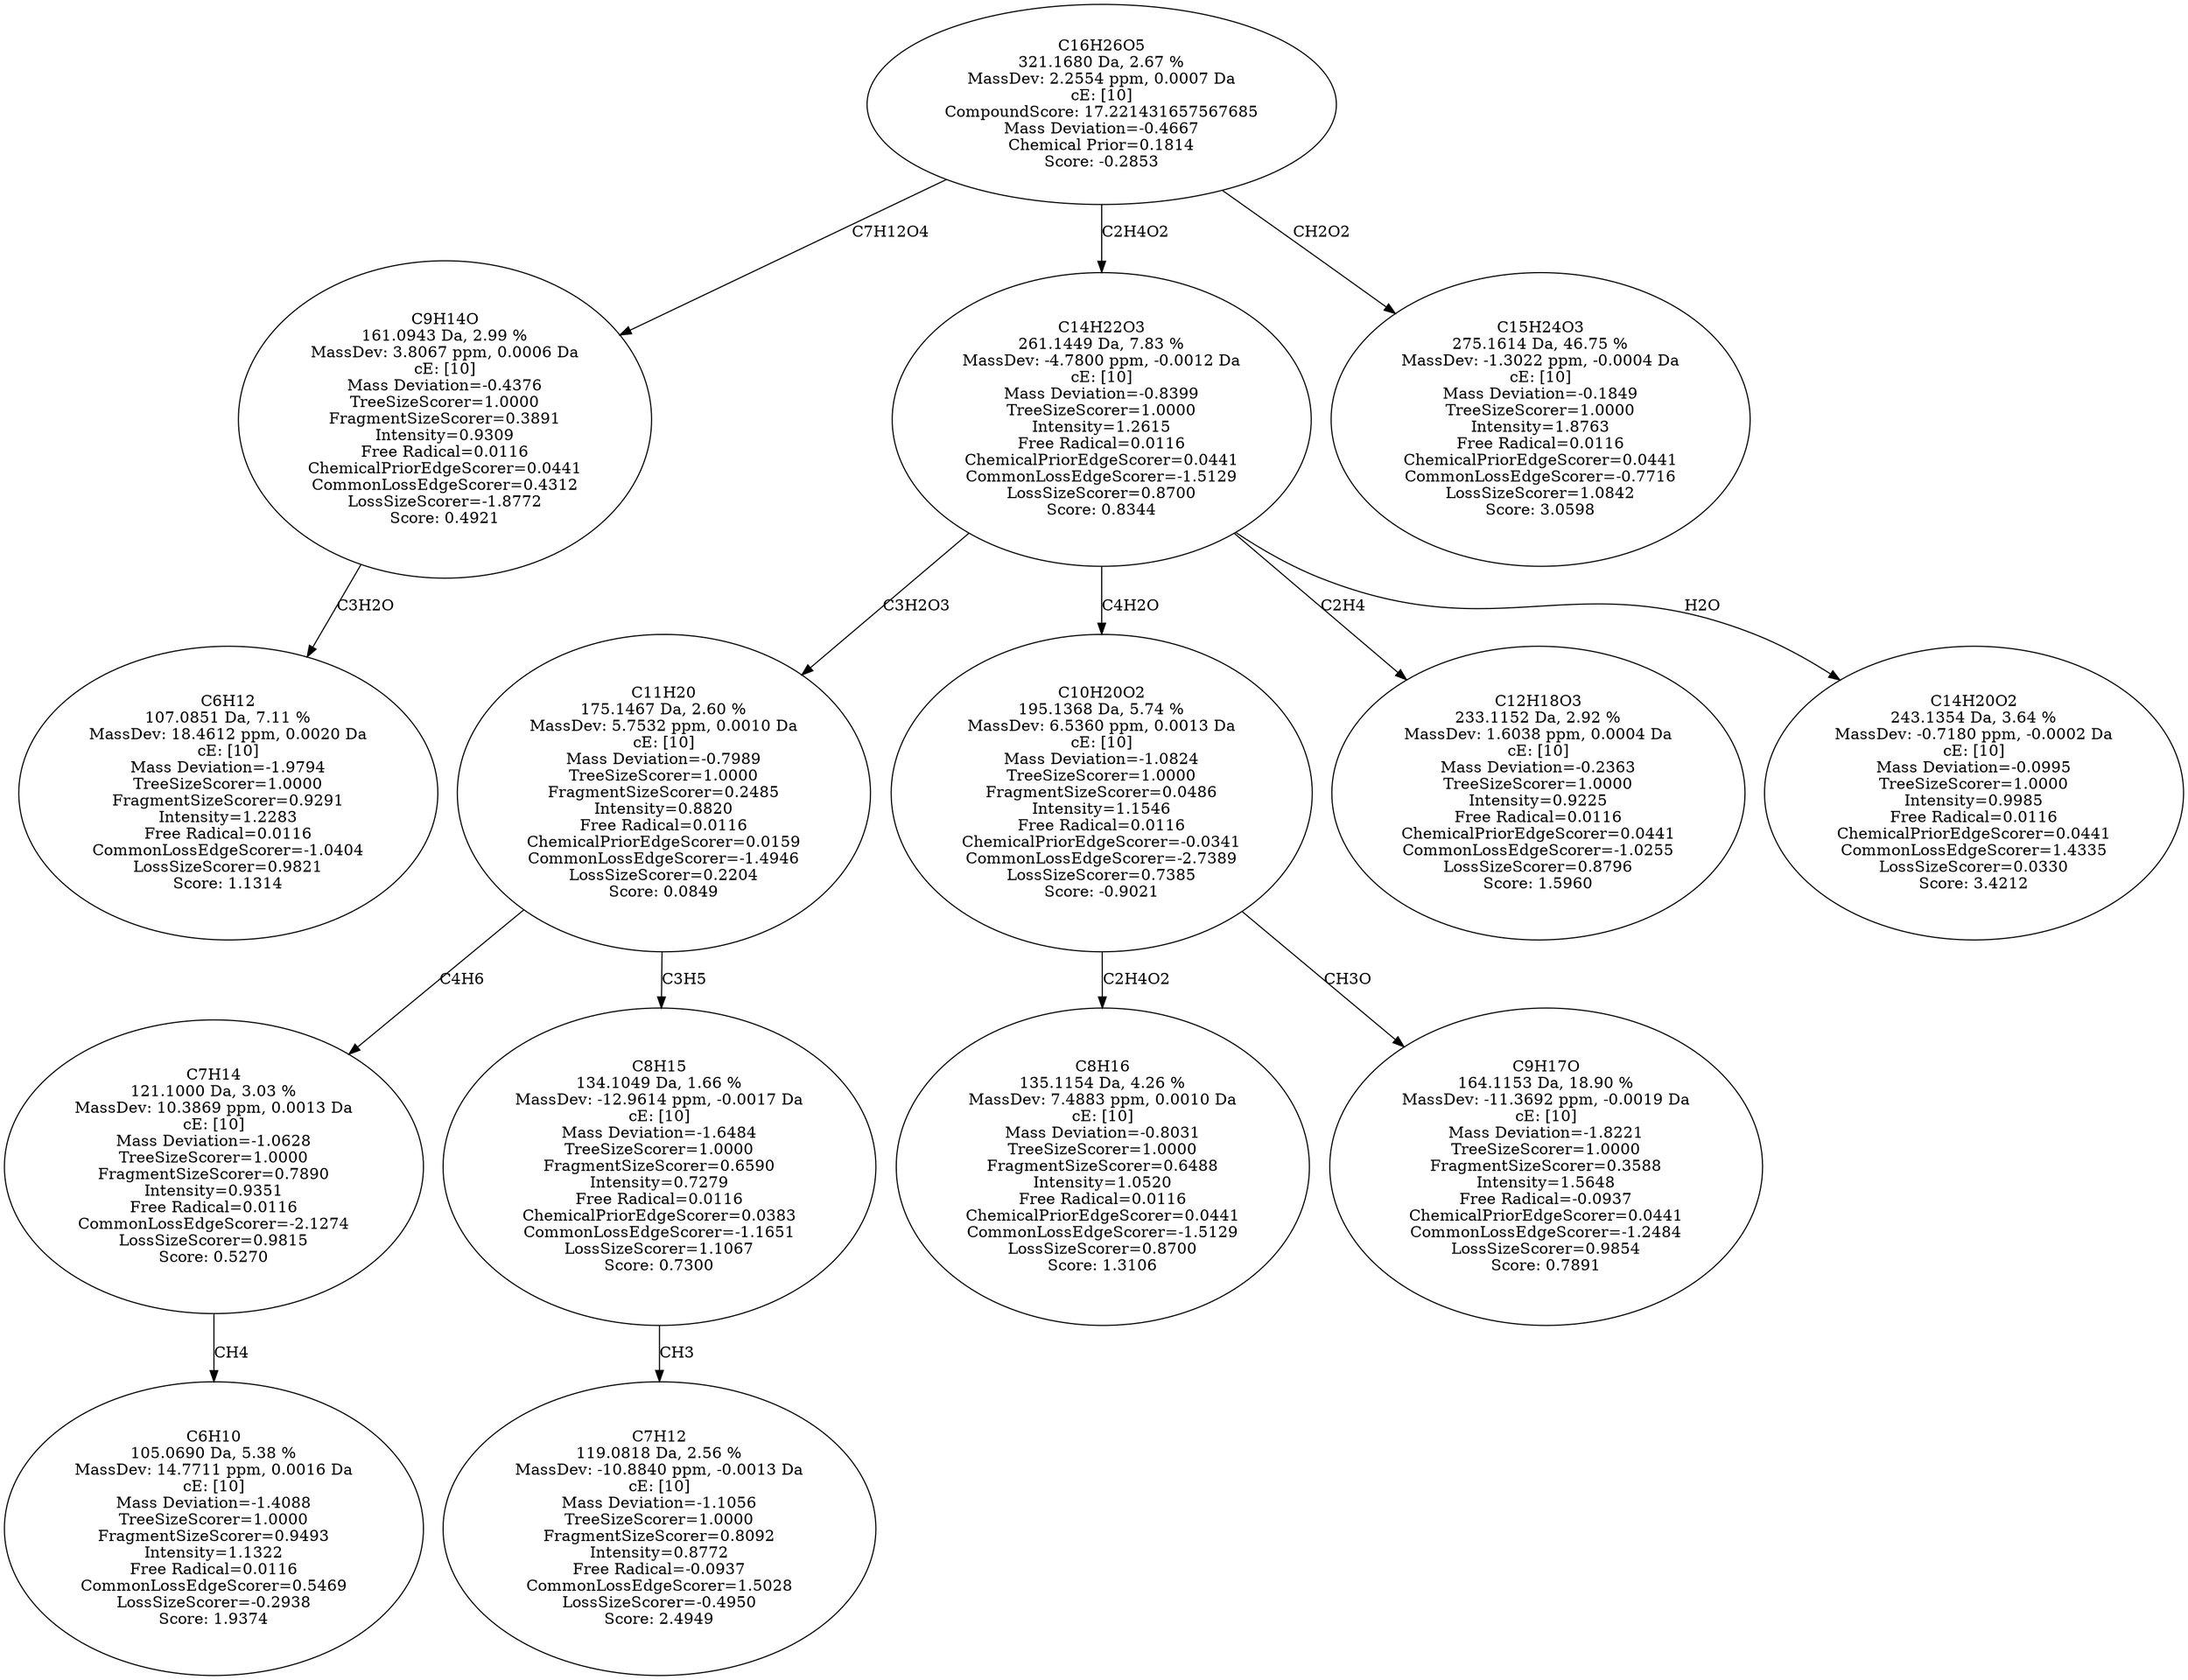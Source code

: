 strict digraph {
v1 [label="C6H12\n107.0851 Da, 7.11 %\nMassDev: 18.4612 ppm, 0.0020 Da\ncE: [10]\nMass Deviation=-1.9794\nTreeSizeScorer=1.0000\nFragmentSizeScorer=0.9291\nIntensity=1.2283\nFree Radical=0.0116\nCommonLossEdgeScorer=-1.0404\nLossSizeScorer=0.9821\nScore: 1.1314"];
v2 [label="C9H14O\n161.0943 Da, 2.99 %\nMassDev: 3.8067 ppm, 0.0006 Da\ncE: [10]\nMass Deviation=-0.4376\nTreeSizeScorer=1.0000\nFragmentSizeScorer=0.3891\nIntensity=0.9309\nFree Radical=0.0116\nChemicalPriorEdgeScorer=0.0441\nCommonLossEdgeScorer=0.4312\nLossSizeScorer=-1.8772\nScore: 0.4921"];
v3 [label="C6H10\n105.0690 Da, 5.38 %\nMassDev: 14.7711 ppm, 0.0016 Da\ncE: [10]\nMass Deviation=-1.4088\nTreeSizeScorer=1.0000\nFragmentSizeScorer=0.9493\nIntensity=1.1322\nFree Radical=0.0116\nCommonLossEdgeScorer=0.5469\nLossSizeScorer=-0.2938\nScore: 1.9374"];
v4 [label="C7H14\n121.1000 Da, 3.03 %\nMassDev: 10.3869 ppm, 0.0013 Da\ncE: [10]\nMass Deviation=-1.0628\nTreeSizeScorer=1.0000\nFragmentSizeScorer=0.7890\nIntensity=0.9351\nFree Radical=0.0116\nCommonLossEdgeScorer=-2.1274\nLossSizeScorer=0.9815\nScore: 0.5270"];
v5 [label="C7H12\n119.0818 Da, 2.56 %\nMassDev: -10.8840 ppm, -0.0013 Da\ncE: [10]\nMass Deviation=-1.1056\nTreeSizeScorer=1.0000\nFragmentSizeScorer=0.8092\nIntensity=0.8772\nFree Radical=-0.0937\nCommonLossEdgeScorer=1.5028\nLossSizeScorer=-0.4950\nScore: 2.4949"];
v6 [label="C8H15\n134.1049 Da, 1.66 %\nMassDev: -12.9614 ppm, -0.0017 Da\ncE: [10]\nMass Deviation=-1.6484\nTreeSizeScorer=1.0000\nFragmentSizeScorer=0.6590\nIntensity=0.7279\nFree Radical=0.0116\nChemicalPriorEdgeScorer=0.0383\nCommonLossEdgeScorer=-1.1651\nLossSizeScorer=1.1067\nScore: 0.7300"];
v7 [label="C11H20\n175.1467 Da, 2.60 %\nMassDev: 5.7532 ppm, 0.0010 Da\ncE: [10]\nMass Deviation=-0.7989\nTreeSizeScorer=1.0000\nFragmentSizeScorer=0.2485\nIntensity=0.8820\nFree Radical=0.0116\nChemicalPriorEdgeScorer=0.0159\nCommonLossEdgeScorer=-1.4946\nLossSizeScorer=0.2204\nScore: 0.0849"];
v8 [label="C8H16\n135.1154 Da, 4.26 %\nMassDev: 7.4883 ppm, 0.0010 Da\ncE: [10]\nMass Deviation=-0.8031\nTreeSizeScorer=1.0000\nFragmentSizeScorer=0.6488\nIntensity=1.0520\nFree Radical=0.0116\nChemicalPriorEdgeScorer=0.0441\nCommonLossEdgeScorer=-1.5129\nLossSizeScorer=0.8700\nScore: 1.3106"];
v9 [label="C9H17O\n164.1153 Da, 18.90 %\nMassDev: -11.3692 ppm, -0.0019 Da\ncE: [10]\nMass Deviation=-1.8221\nTreeSizeScorer=1.0000\nFragmentSizeScorer=0.3588\nIntensity=1.5648\nFree Radical=-0.0937\nChemicalPriorEdgeScorer=0.0441\nCommonLossEdgeScorer=-1.2484\nLossSizeScorer=0.9854\nScore: 0.7891"];
v10 [label="C10H20O2\n195.1368 Da, 5.74 %\nMassDev: 6.5360 ppm, 0.0013 Da\ncE: [10]\nMass Deviation=-1.0824\nTreeSizeScorer=1.0000\nFragmentSizeScorer=0.0486\nIntensity=1.1546\nFree Radical=0.0116\nChemicalPriorEdgeScorer=-0.0341\nCommonLossEdgeScorer=-2.7389\nLossSizeScorer=0.7385\nScore: -0.9021"];
v11 [label="C12H18O3\n233.1152 Da, 2.92 %\nMassDev: 1.6038 ppm, 0.0004 Da\ncE: [10]\nMass Deviation=-0.2363\nTreeSizeScorer=1.0000\nIntensity=0.9225\nFree Radical=0.0116\nChemicalPriorEdgeScorer=0.0441\nCommonLossEdgeScorer=-1.0255\nLossSizeScorer=0.8796\nScore: 1.5960"];
v12 [label="C14H20O2\n243.1354 Da, 3.64 %\nMassDev: -0.7180 ppm, -0.0002 Da\ncE: [10]\nMass Deviation=-0.0995\nTreeSizeScorer=1.0000\nIntensity=0.9985\nFree Radical=0.0116\nChemicalPriorEdgeScorer=0.0441\nCommonLossEdgeScorer=1.4335\nLossSizeScorer=0.0330\nScore: 3.4212"];
v13 [label="C14H22O3\n261.1449 Da, 7.83 %\nMassDev: -4.7800 ppm, -0.0012 Da\ncE: [10]\nMass Deviation=-0.8399\nTreeSizeScorer=1.0000\nIntensity=1.2615\nFree Radical=0.0116\nChemicalPriorEdgeScorer=0.0441\nCommonLossEdgeScorer=-1.5129\nLossSizeScorer=0.8700\nScore: 0.8344"];
v14 [label="C15H24O3\n275.1614 Da, 46.75 %\nMassDev: -1.3022 ppm, -0.0004 Da\ncE: [10]\nMass Deviation=-0.1849\nTreeSizeScorer=1.0000\nIntensity=1.8763\nFree Radical=0.0116\nChemicalPriorEdgeScorer=0.0441\nCommonLossEdgeScorer=-0.7716\nLossSizeScorer=1.0842\nScore: 3.0598"];
v15 [label="C16H26O5\n321.1680 Da, 2.67 %\nMassDev: 2.2554 ppm, 0.0007 Da\ncE: [10]\nCompoundScore: 17.221431657567685\nMass Deviation=-0.4667\nChemical Prior=0.1814\nScore: -0.2853"];
v2 -> v1 [label="C3H2O"];
v15 -> v2 [label="C7H12O4"];
v4 -> v3 [label="CH4"];
v7 -> v4 [label="C4H6"];
v6 -> v5 [label="CH3"];
v7 -> v6 [label="C3H5"];
v13 -> v7 [label="C3H2O3"];
v10 -> v8 [label="C2H4O2"];
v10 -> v9 [label="CH3O"];
v13 -> v10 [label="C4H2O"];
v13 -> v11 [label="C2H4"];
v13 -> v12 [label="H2O"];
v15 -> v13 [label="C2H4O2"];
v15 -> v14 [label="CH2O2"];
}